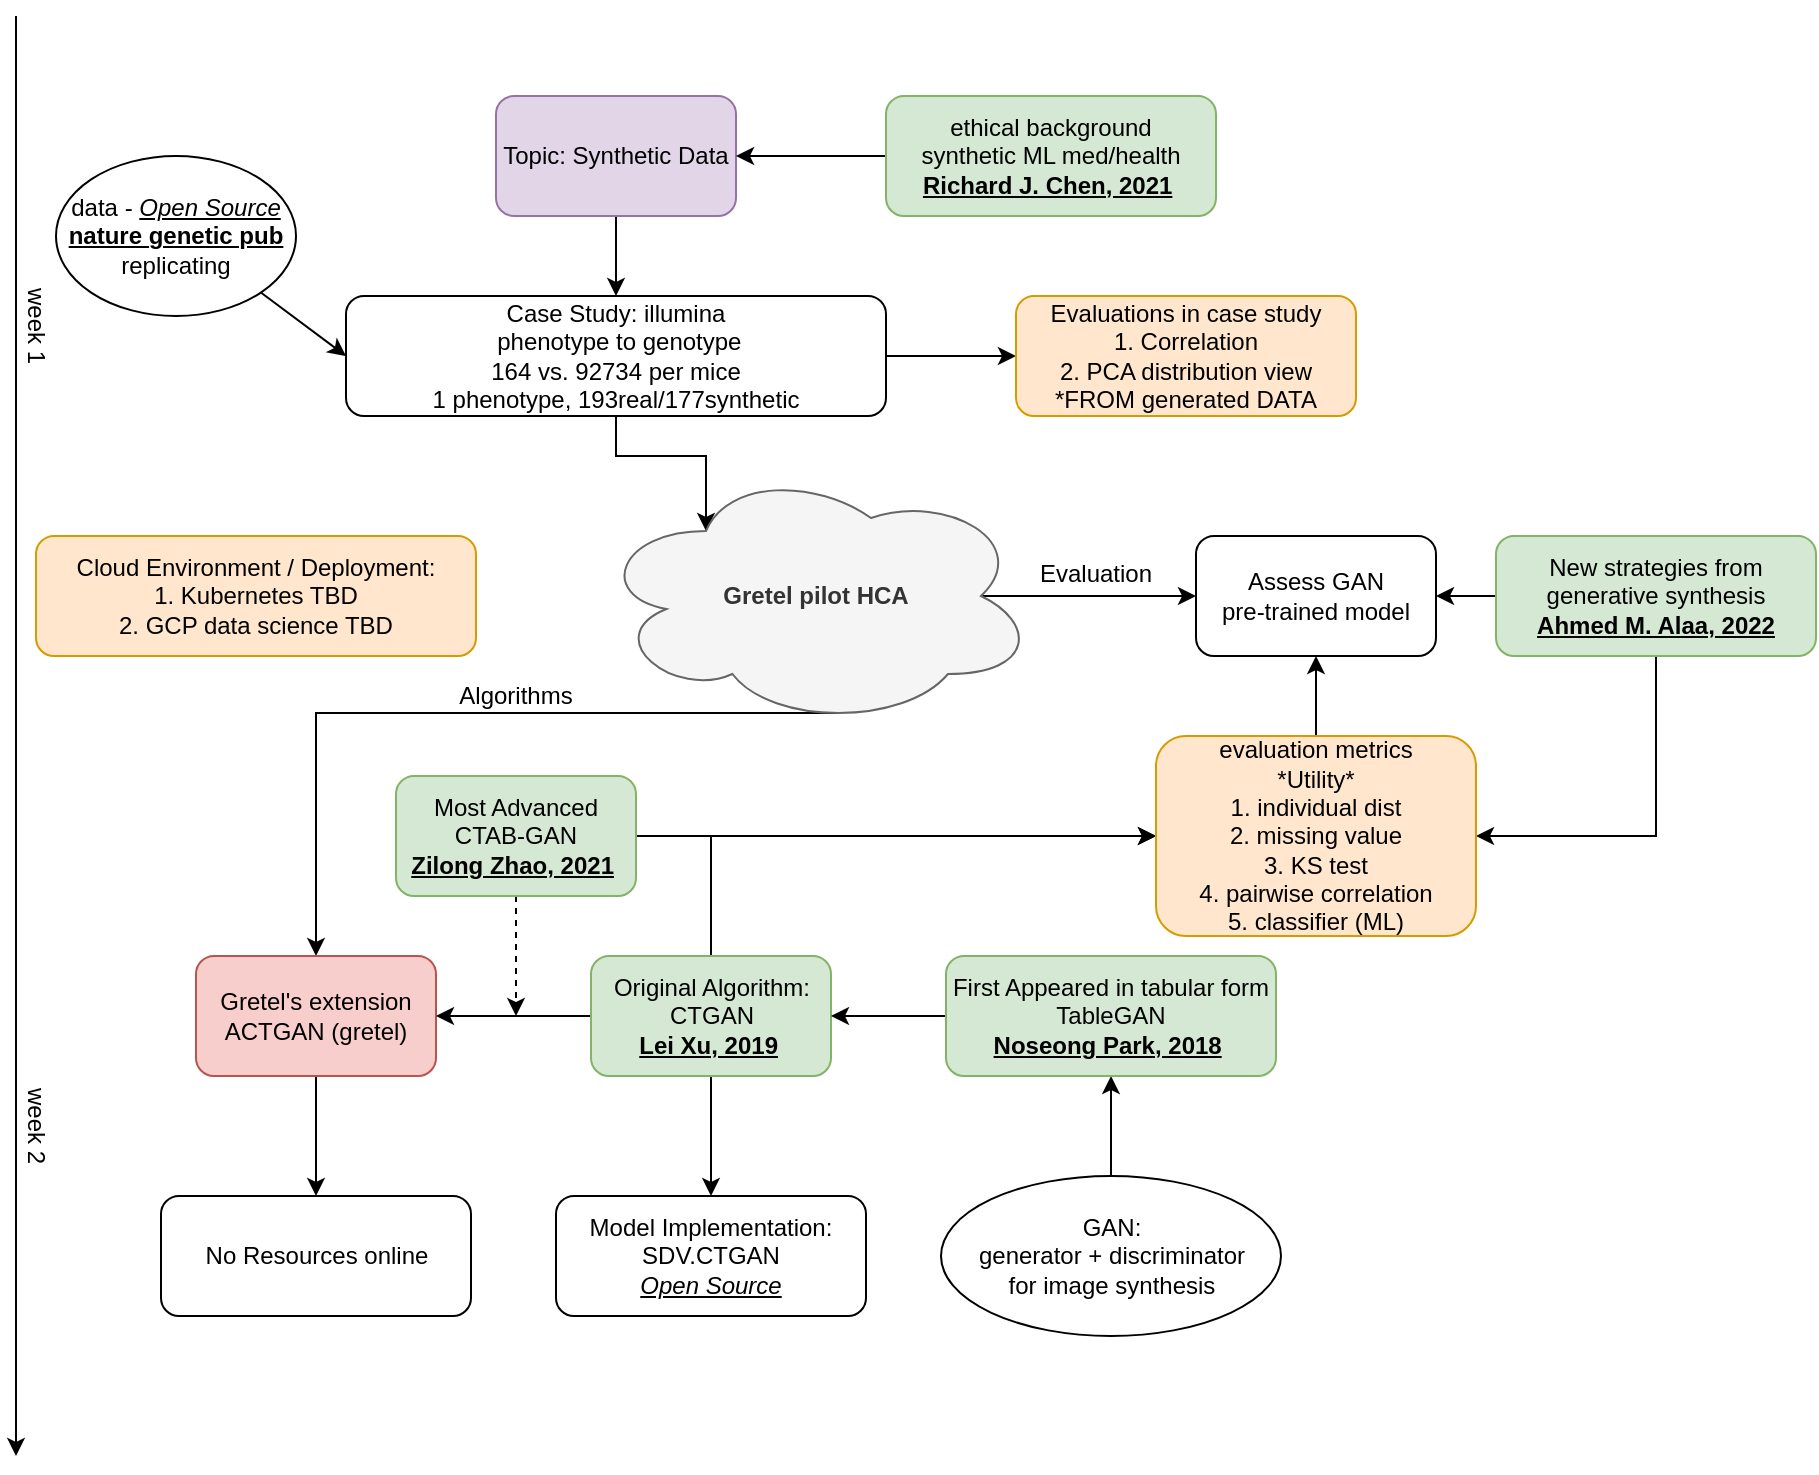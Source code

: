 <mxfile version="21.6.9" type="github">
  <diagram name="Page-1" id="TxyZuQSa3MDR7INI-T3q">
    <mxGraphModel dx="1246" dy="518" grid="1" gridSize="10" guides="1" tooltips="1" connect="1" arrows="1" fold="1" page="1" pageScale="1" pageWidth="850" pageHeight="1100" math="0" shadow="0">
      <root>
        <mxCell id="0" />
        <mxCell id="1" parent="0" />
        <mxCell id="WdxqnXTOeWCwxLcZLhfS-5" style="edgeStyle=orthogonalEdgeStyle;rounded=0;orthogonalLoop=1;jettySize=auto;html=1;exitX=0.5;exitY=1;exitDx=0;exitDy=0;entryX=0.5;entryY=0;entryDx=0;entryDy=0;" edge="1" parent="1" source="WdxqnXTOeWCwxLcZLhfS-1" target="WdxqnXTOeWCwxLcZLhfS-2">
          <mxGeometry relative="1" as="geometry" />
        </mxCell>
        <mxCell id="WdxqnXTOeWCwxLcZLhfS-1" value="Topic: Synthetic Data" style="rounded=1;whiteSpace=wrap;html=1;fillColor=#e1d5e7;strokeColor=#9673a6;" vertex="1" parent="1">
          <mxGeometry x="280" y="80" width="120" height="60" as="geometry" />
        </mxCell>
        <mxCell id="WdxqnXTOeWCwxLcZLhfS-15" style="edgeStyle=orthogonalEdgeStyle;rounded=0;orthogonalLoop=1;jettySize=auto;html=1;exitX=0.5;exitY=1;exitDx=0;exitDy=0;entryX=0.25;entryY=0.25;entryDx=0;entryDy=0;entryPerimeter=0;" edge="1" parent="1" source="WdxqnXTOeWCwxLcZLhfS-2" target="WdxqnXTOeWCwxLcZLhfS-14">
          <mxGeometry relative="1" as="geometry" />
        </mxCell>
        <mxCell id="WdxqnXTOeWCwxLcZLhfS-54" style="edgeStyle=orthogonalEdgeStyle;rounded=0;orthogonalLoop=1;jettySize=auto;html=1;exitX=1;exitY=0.5;exitDx=0;exitDy=0;entryX=0;entryY=0.5;entryDx=0;entryDy=0;" edge="1" parent="1" source="WdxqnXTOeWCwxLcZLhfS-2" target="WdxqnXTOeWCwxLcZLhfS-53">
          <mxGeometry relative="1" as="geometry" />
        </mxCell>
        <mxCell id="WdxqnXTOeWCwxLcZLhfS-2" value="Case Study: illumina&lt;br&gt;&amp;nbsp;phenotype to genotype&lt;br&gt;164 vs. 92734 per mice&lt;br&gt;1 phenotype, 193real/177synthetic" style="rounded=1;whiteSpace=wrap;html=1;" vertex="1" parent="1">
          <mxGeometry x="205" y="180" width="270" height="60" as="geometry" />
        </mxCell>
        <mxCell id="WdxqnXTOeWCwxLcZLhfS-3" value="data - &lt;i&gt;&lt;u&gt;Open Source&lt;/u&gt;&lt;/i&gt;&lt;br&gt;&lt;u&gt;&lt;b&gt;nature genetic pub&lt;/b&gt;&lt;/u&gt;&lt;br&gt;replicating" style="ellipse;whiteSpace=wrap;html=1;" vertex="1" parent="1">
          <mxGeometry x="60" y="110" width="120" height="80" as="geometry" />
        </mxCell>
        <mxCell id="WdxqnXTOeWCwxLcZLhfS-4" value="" style="endArrow=classic;html=1;rounded=0;exitX=1;exitY=1;exitDx=0;exitDy=0;entryX=0;entryY=0.5;entryDx=0;entryDy=0;" edge="1" parent="1" source="WdxqnXTOeWCwxLcZLhfS-3" target="WdxqnXTOeWCwxLcZLhfS-2">
          <mxGeometry width="50" height="50" relative="1" as="geometry">
            <mxPoint x="400" y="270" as="sourcePoint" />
            <mxPoint x="450" y="220" as="targetPoint" />
          </mxGeometry>
        </mxCell>
        <mxCell id="WdxqnXTOeWCwxLcZLhfS-8" value="" style="endArrow=classic;html=1;rounded=0;" edge="1" parent="1">
          <mxGeometry width="50" height="50" relative="1" as="geometry">
            <mxPoint x="40" y="40" as="sourcePoint" />
            <mxPoint x="40" y="760" as="targetPoint" />
          </mxGeometry>
        </mxCell>
        <mxCell id="WdxqnXTOeWCwxLcZLhfS-11" value="week 1" style="text;html=1;strokeColor=none;fillColor=none;align=center;verticalAlign=middle;whiteSpace=wrap;rounded=0;rotation=90;" vertex="1" parent="1">
          <mxGeometry x="20" y="180" width="60" height="30" as="geometry" />
        </mxCell>
        <mxCell id="WdxqnXTOeWCwxLcZLhfS-12" value="Cloud Environment / Deployment:&lt;br&gt;1. Kubernetes TBD&lt;br&gt;2. GCP data science TBD" style="rounded=1;whiteSpace=wrap;html=1;fillColor=#ffe6cc;strokeColor=#d79b00;" vertex="1" parent="1">
          <mxGeometry x="50" y="300" width="220" height="60" as="geometry" />
        </mxCell>
        <mxCell id="WdxqnXTOeWCwxLcZLhfS-25" style="edgeStyle=orthogonalEdgeStyle;rounded=0;orthogonalLoop=1;jettySize=auto;html=1;exitX=0.55;exitY=0.95;exitDx=0;exitDy=0;exitPerimeter=0;entryX=0.5;entryY=0;entryDx=0;entryDy=0;" edge="1" parent="1" source="WdxqnXTOeWCwxLcZLhfS-14" target="WdxqnXTOeWCwxLcZLhfS-16">
          <mxGeometry relative="1" as="geometry" />
        </mxCell>
        <mxCell id="WdxqnXTOeWCwxLcZLhfS-56" style="edgeStyle=orthogonalEdgeStyle;rounded=0;orthogonalLoop=1;jettySize=auto;html=1;exitX=0.875;exitY=0.5;exitDx=0;exitDy=0;exitPerimeter=0;entryX=0;entryY=0.5;entryDx=0;entryDy=0;" edge="1" parent="1" source="WdxqnXTOeWCwxLcZLhfS-14" target="WdxqnXTOeWCwxLcZLhfS-55">
          <mxGeometry relative="1" as="geometry" />
        </mxCell>
        <mxCell id="WdxqnXTOeWCwxLcZLhfS-14" value="&lt;b&gt;Gretel pilot HCA&lt;/b&gt;" style="ellipse;shape=cloud;whiteSpace=wrap;html=1;fillColor=#f5f5f5;strokeColor=#666666;fontColor=#333333;" vertex="1" parent="1">
          <mxGeometry x="330" y="265" width="220" height="130" as="geometry" />
        </mxCell>
        <mxCell id="WdxqnXTOeWCwxLcZLhfS-24" style="edgeStyle=orthogonalEdgeStyle;rounded=0;orthogonalLoop=1;jettySize=auto;html=1;exitX=0.5;exitY=1;exitDx=0;exitDy=0;" edge="1" parent="1" source="WdxqnXTOeWCwxLcZLhfS-16" target="WdxqnXTOeWCwxLcZLhfS-23">
          <mxGeometry relative="1" as="geometry" />
        </mxCell>
        <mxCell id="WdxqnXTOeWCwxLcZLhfS-16" value="Gretel&#39;s extension&lt;br&gt;ACTGAN (gretel)" style="rounded=1;whiteSpace=wrap;html=1;fillColor=#f8cecc;strokeColor=#b85450;" vertex="1" parent="1">
          <mxGeometry x="130" y="510" width="120" height="60" as="geometry" />
        </mxCell>
        <mxCell id="WdxqnXTOeWCwxLcZLhfS-22" style="edgeStyle=orthogonalEdgeStyle;rounded=0;orthogonalLoop=1;jettySize=auto;html=1;exitX=0.5;exitY=1;exitDx=0;exitDy=0;entryX=0.5;entryY=0;entryDx=0;entryDy=0;" edge="1" parent="1" source="WdxqnXTOeWCwxLcZLhfS-17" target="WdxqnXTOeWCwxLcZLhfS-21">
          <mxGeometry relative="1" as="geometry" />
        </mxCell>
        <mxCell id="WdxqnXTOeWCwxLcZLhfS-47" style="edgeStyle=orthogonalEdgeStyle;rounded=0;orthogonalLoop=1;jettySize=auto;html=1;exitX=0;exitY=0.5;exitDx=0;exitDy=0;entryX=1;entryY=0.5;entryDx=0;entryDy=0;" edge="1" parent="1" source="WdxqnXTOeWCwxLcZLhfS-17" target="WdxqnXTOeWCwxLcZLhfS-16">
          <mxGeometry relative="1" as="geometry" />
        </mxCell>
        <mxCell id="WdxqnXTOeWCwxLcZLhfS-62" style="edgeStyle=orthogonalEdgeStyle;rounded=0;orthogonalLoop=1;jettySize=auto;html=1;exitX=0.5;exitY=0;exitDx=0;exitDy=0;entryX=0;entryY=0.5;entryDx=0;entryDy=0;" edge="1" parent="1" source="WdxqnXTOeWCwxLcZLhfS-17" target="WdxqnXTOeWCwxLcZLhfS-59">
          <mxGeometry relative="1" as="geometry" />
        </mxCell>
        <mxCell id="WdxqnXTOeWCwxLcZLhfS-17" value="Original Algorithm: &lt;br&gt;CTGAN&lt;br&gt;&lt;u&gt;&lt;b&gt;Lei Xu, 2019&lt;/b&gt;&lt;/u&gt;&amp;nbsp;" style="rounded=1;whiteSpace=wrap;html=1;fillColor=#d5e8d4;strokeColor=#82b366;" vertex="1" parent="1">
          <mxGeometry x="327.5" y="510" width="120" height="60" as="geometry" />
        </mxCell>
        <mxCell id="WdxqnXTOeWCwxLcZLhfS-21" value="Model Implementation: &lt;br&gt;SDV.CTGAN&lt;br&gt;&lt;u&gt;&lt;i&gt;Open Source&lt;/i&gt;&lt;/u&gt;" style="rounded=1;whiteSpace=wrap;html=1;" vertex="1" parent="1">
          <mxGeometry x="310" y="630" width="155" height="60" as="geometry" />
        </mxCell>
        <mxCell id="WdxqnXTOeWCwxLcZLhfS-23" value="No Resources online" style="rounded=1;whiteSpace=wrap;html=1;" vertex="1" parent="1">
          <mxGeometry x="112.5" y="630" width="155" height="60" as="geometry" />
        </mxCell>
        <mxCell id="WdxqnXTOeWCwxLcZLhfS-33" value="" style="edgeStyle=orthogonalEdgeStyle;rounded=0;orthogonalLoop=1;jettySize=auto;html=1;" edge="1" parent="1" source="WdxqnXTOeWCwxLcZLhfS-27" target="WdxqnXTOeWCwxLcZLhfS-32">
          <mxGeometry relative="1" as="geometry" />
        </mxCell>
        <mxCell id="WdxqnXTOeWCwxLcZLhfS-27" value="GAN:&lt;br style=&quot;border-color: var(--border-color);&quot;&gt;generator + discriminator&lt;br style=&quot;border-color: var(--border-color);&quot;&gt;for image synthesis" style="ellipse;whiteSpace=wrap;html=1;" vertex="1" parent="1">
          <mxGeometry x="502.5" y="620" width="170" height="80" as="geometry" />
        </mxCell>
        <mxCell id="WdxqnXTOeWCwxLcZLhfS-34" style="edgeStyle=orthogonalEdgeStyle;rounded=0;orthogonalLoop=1;jettySize=auto;html=1;exitX=0;exitY=0.5;exitDx=0;exitDy=0;entryX=1;entryY=0.5;entryDx=0;entryDy=0;" edge="1" parent="1" source="WdxqnXTOeWCwxLcZLhfS-32" target="WdxqnXTOeWCwxLcZLhfS-17">
          <mxGeometry relative="1" as="geometry" />
        </mxCell>
        <mxCell id="WdxqnXTOeWCwxLcZLhfS-32" value="First Appeared in tabular form&lt;br&gt;TableGAN&lt;br&gt;&lt;u&gt;&lt;b&gt;Noseong Park, 2018&lt;/b&gt;&lt;/u&gt;&amp;nbsp;" style="rounded=1;whiteSpace=wrap;html=1;fillColor=#d5e8d4;strokeColor=#82b366;" vertex="1" parent="1">
          <mxGeometry x="505" y="510" width="165" height="60" as="geometry" />
        </mxCell>
        <mxCell id="WdxqnXTOeWCwxLcZLhfS-48" style="edgeStyle=orthogonalEdgeStyle;rounded=0;orthogonalLoop=1;jettySize=auto;html=1;exitX=0.5;exitY=1;exitDx=0;exitDy=0;dashed=1;" edge="1" parent="1" source="WdxqnXTOeWCwxLcZLhfS-35">
          <mxGeometry relative="1" as="geometry">
            <mxPoint x="290" y="540" as="targetPoint" />
          </mxGeometry>
        </mxCell>
        <mxCell id="WdxqnXTOeWCwxLcZLhfS-60" style="edgeStyle=orthogonalEdgeStyle;rounded=0;orthogonalLoop=1;jettySize=auto;html=1;exitX=1;exitY=0.5;exitDx=0;exitDy=0;" edge="1" parent="1" source="WdxqnXTOeWCwxLcZLhfS-35" target="WdxqnXTOeWCwxLcZLhfS-59">
          <mxGeometry relative="1" as="geometry" />
        </mxCell>
        <mxCell id="WdxqnXTOeWCwxLcZLhfS-35" value="Most Advanced&lt;br&gt;CTAB-GAN&lt;br&gt;&lt;u style=&quot;border-color: var(--border-color);&quot;&gt;&lt;b style=&quot;border-color: var(--border-color);&quot;&gt;Zilong Zhao, 2021&lt;/b&gt;&lt;/u&gt;&amp;nbsp;" style="rounded=1;whiteSpace=wrap;html=1;fillColor=#d5e8d4;strokeColor=#82b366;" vertex="1" parent="1">
          <mxGeometry x="230" y="420" width="120" height="60" as="geometry" />
        </mxCell>
        <mxCell id="WdxqnXTOeWCwxLcZLhfS-50" style="edgeStyle=orthogonalEdgeStyle;rounded=0;orthogonalLoop=1;jettySize=auto;html=1;exitX=0;exitY=0.5;exitDx=0;exitDy=0;entryX=1;entryY=0.5;entryDx=0;entryDy=0;" edge="1" parent="1" source="WdxqnXTOeWCwxLcZLhfS-49" target="WdxqnXTOeWCwxLcZLhfS-1">
          <mxGeometry relative="1" as="geometry" />
        </mxCell>
        <mxCell id="WdxqnXTOeWCwxLcZLhfS-49" value="ethical background &lt;br&gt;synthetic ML med/health&lt;br&gt;&lt;u&gt;&lt;b&gt;Richard J. Chen, 2021&lt;/b&gt;&lt;/u&gt;&amp;nbsp;" style="rounded=1;whiteSpace=wrap;html=1;fillColor=#d5e8d4;strokeColor=#82b366;" vertex="1" parent="1">
          <mxGeometry x="475" y="80" width="165" height="60" as="geometry" />
        </mxCell>
        <mxCell id="WdxqnXTOeWCwxLcZLhfS-51" value="week 2" style="text;html=1;strokeColor=none;fillColor=none;align=center;verticalAlign=middle;whiteSpace=wrap;rounded=0;rotation=90;" vertex="1" parent="1">
          <mxGeometry x="20" y="580" width="60" height="30" as="geometry" />
        </mxCell>
        <mxCell id="WdxqnXTOeWCwxLcZLhfS-52" value="Algorithms" style="text;html=1;strokeColor=none;fillColor=none;align=center;verticalAlign=middle;whiteSpace=wrap;rounded=0;" vertex="1" parent="1">
          <mxGeometry x="260" y="365" width="60" height="30" as="geometry" />
        </mxCell>
        <mxCell id="WdxqnXTOeWCwxLcZLhfS-53" value="&lt;span style=&quot;background-color: initial;&quot;&gt;Evaluations in case study&lt;br&gt;1. Correlation&lt;br&gt;2. PCA distribution view&lt;br&gt;*FROM generated DATA&lt;br&gt;&lt;/span&gt;" style="rounded=1;whiteSpace=wrap;html=1;fillColor=#ffe6cc;strokeColor=#d79b00;" vertex="1" parent="1">
          <mxGeometry x="540" y="180" width="170" height="60" as="geometry" />
        </mxCell>
        <mxCell id="WdxqnXTOeWCwxLcZLhfS-55" value="Assess GAN &lt;br&gt;pre-trained model" style="rounded=1;whiteSpace=wrap;html=1;" vertex="1" parent="1">
          <mxGeometry x="630" y="300" width="120" height="60" as="geometry" />
        </mxCell>
        <mxCell id="WdxqnXTOeWCwxLcZLhfS-57" value="Evaluation" style="text;html=1;strokeColor=none;fillColor=none;align=center;verticalAlign=middle;whiteSpace=wrap;rounded=0;" vertex="1" parent="1">
          <mxGeometry x="550" y="304" width="60" height="30" as="geometry" />
        </mxCell>
        <mxCell id="WdxqnXTOeWCwxLcZLhfS-61" style="edgeStyle=orthogonalEdgeStyle;rounded=0;orthogonalLoop=1;jettySize=auto;html=1;exitX=0;exitY=0.5;exitDx=0;exitDy=0;entryX=1;entryY=0.5;entryDx=0;entryDy=0;" edge="1" parent="1" source="WdxqnXTOeWCwxLcZLhfS-58" target="WdxqnXTOeWCwxLcZLhfS-55">
          <mxGeometry relative="1" as="geometry" />
        </mxCell>
        <mxCell id="WdxqnXTOeWCwxLcZLhfS-64" style="edgeStyle=orthogonalEdgeStyle;rounded=0;orthogonalLoop=1;jettySize=auto;html=1;exitX=0.5;exitY=1;exitDx=0;exitDy=0;entryX=1;entryY=0.5;entryDx=0;entryDy=0;" edge="1" parent="1" source="WdxqnXTOeWCwxLcZLhfS-58" target="WdxqnXTOeWCwxLcZLhfS-59">
          <mxGeometry relative="1" as="geometry" />
        </mxCell>
        <mxCell id="WdxqnXTOeWCwxLcZLhfS-58" value="New strategies from &lt;br&gt;generative synthesis&lt;br&gt;&lt;u&gt;&lt;b&gt;Ahmed M. Alaa, 2022&lt;/b&gt;&lt;/u&gt;" style="rounded=1;whiteSpace=wrap;html=1;fillColor=#d5e8d4;strokeColor=#82b366;" vertex="1" parent="1">
          <mxGeometry x="780" y="300" width="160" height="60" as="geometry" />
        </mxCell>
        <mxCell id="WdxqnXTOeWCwxLcZLhfS-63" style="edgeStyle=orthogonalEdgeStyle;rounded=0;orthogonalLoop=1;jettySize=auto;html=1;exitX=0.5;exitY=0;exitDx=0;exitDy=0;entryX=0.5;entryY=1;entryDx=0;entryDy=0;" edge="1" parent="1" source="WdxqnXTOeWCwxLcZLhfS-59" target="WdxqnXTOeWCwxLcZLhfS-55">
          <mxGeometry relative="1" as="geometry" />
        </mxCell>
        <mxCell id="WdxqnXTOeWCwxLcZLhfS-59" value="evaluation metrics&lt;br&gt;*Utility*&lt;br&gt;1. individual dist&lt;br&gt;2. missing value&lt;br&gt;3. KS test&lt;br&gt;4. pairwise correlation&lt;br&gt;5. classifier (ML)" style="rounded=1;whiteSpace=wrap;html=1;fillColor=#ffe6cc;strokeColor=#d79b00;" vertex="1" parent="1">
          <mxGeometry x="610" y="400" width="160" height="100" as="geometry" />
        </mxCell>
      </root>
    </mxGraphModel>
  </diagram>
</mxfile>
